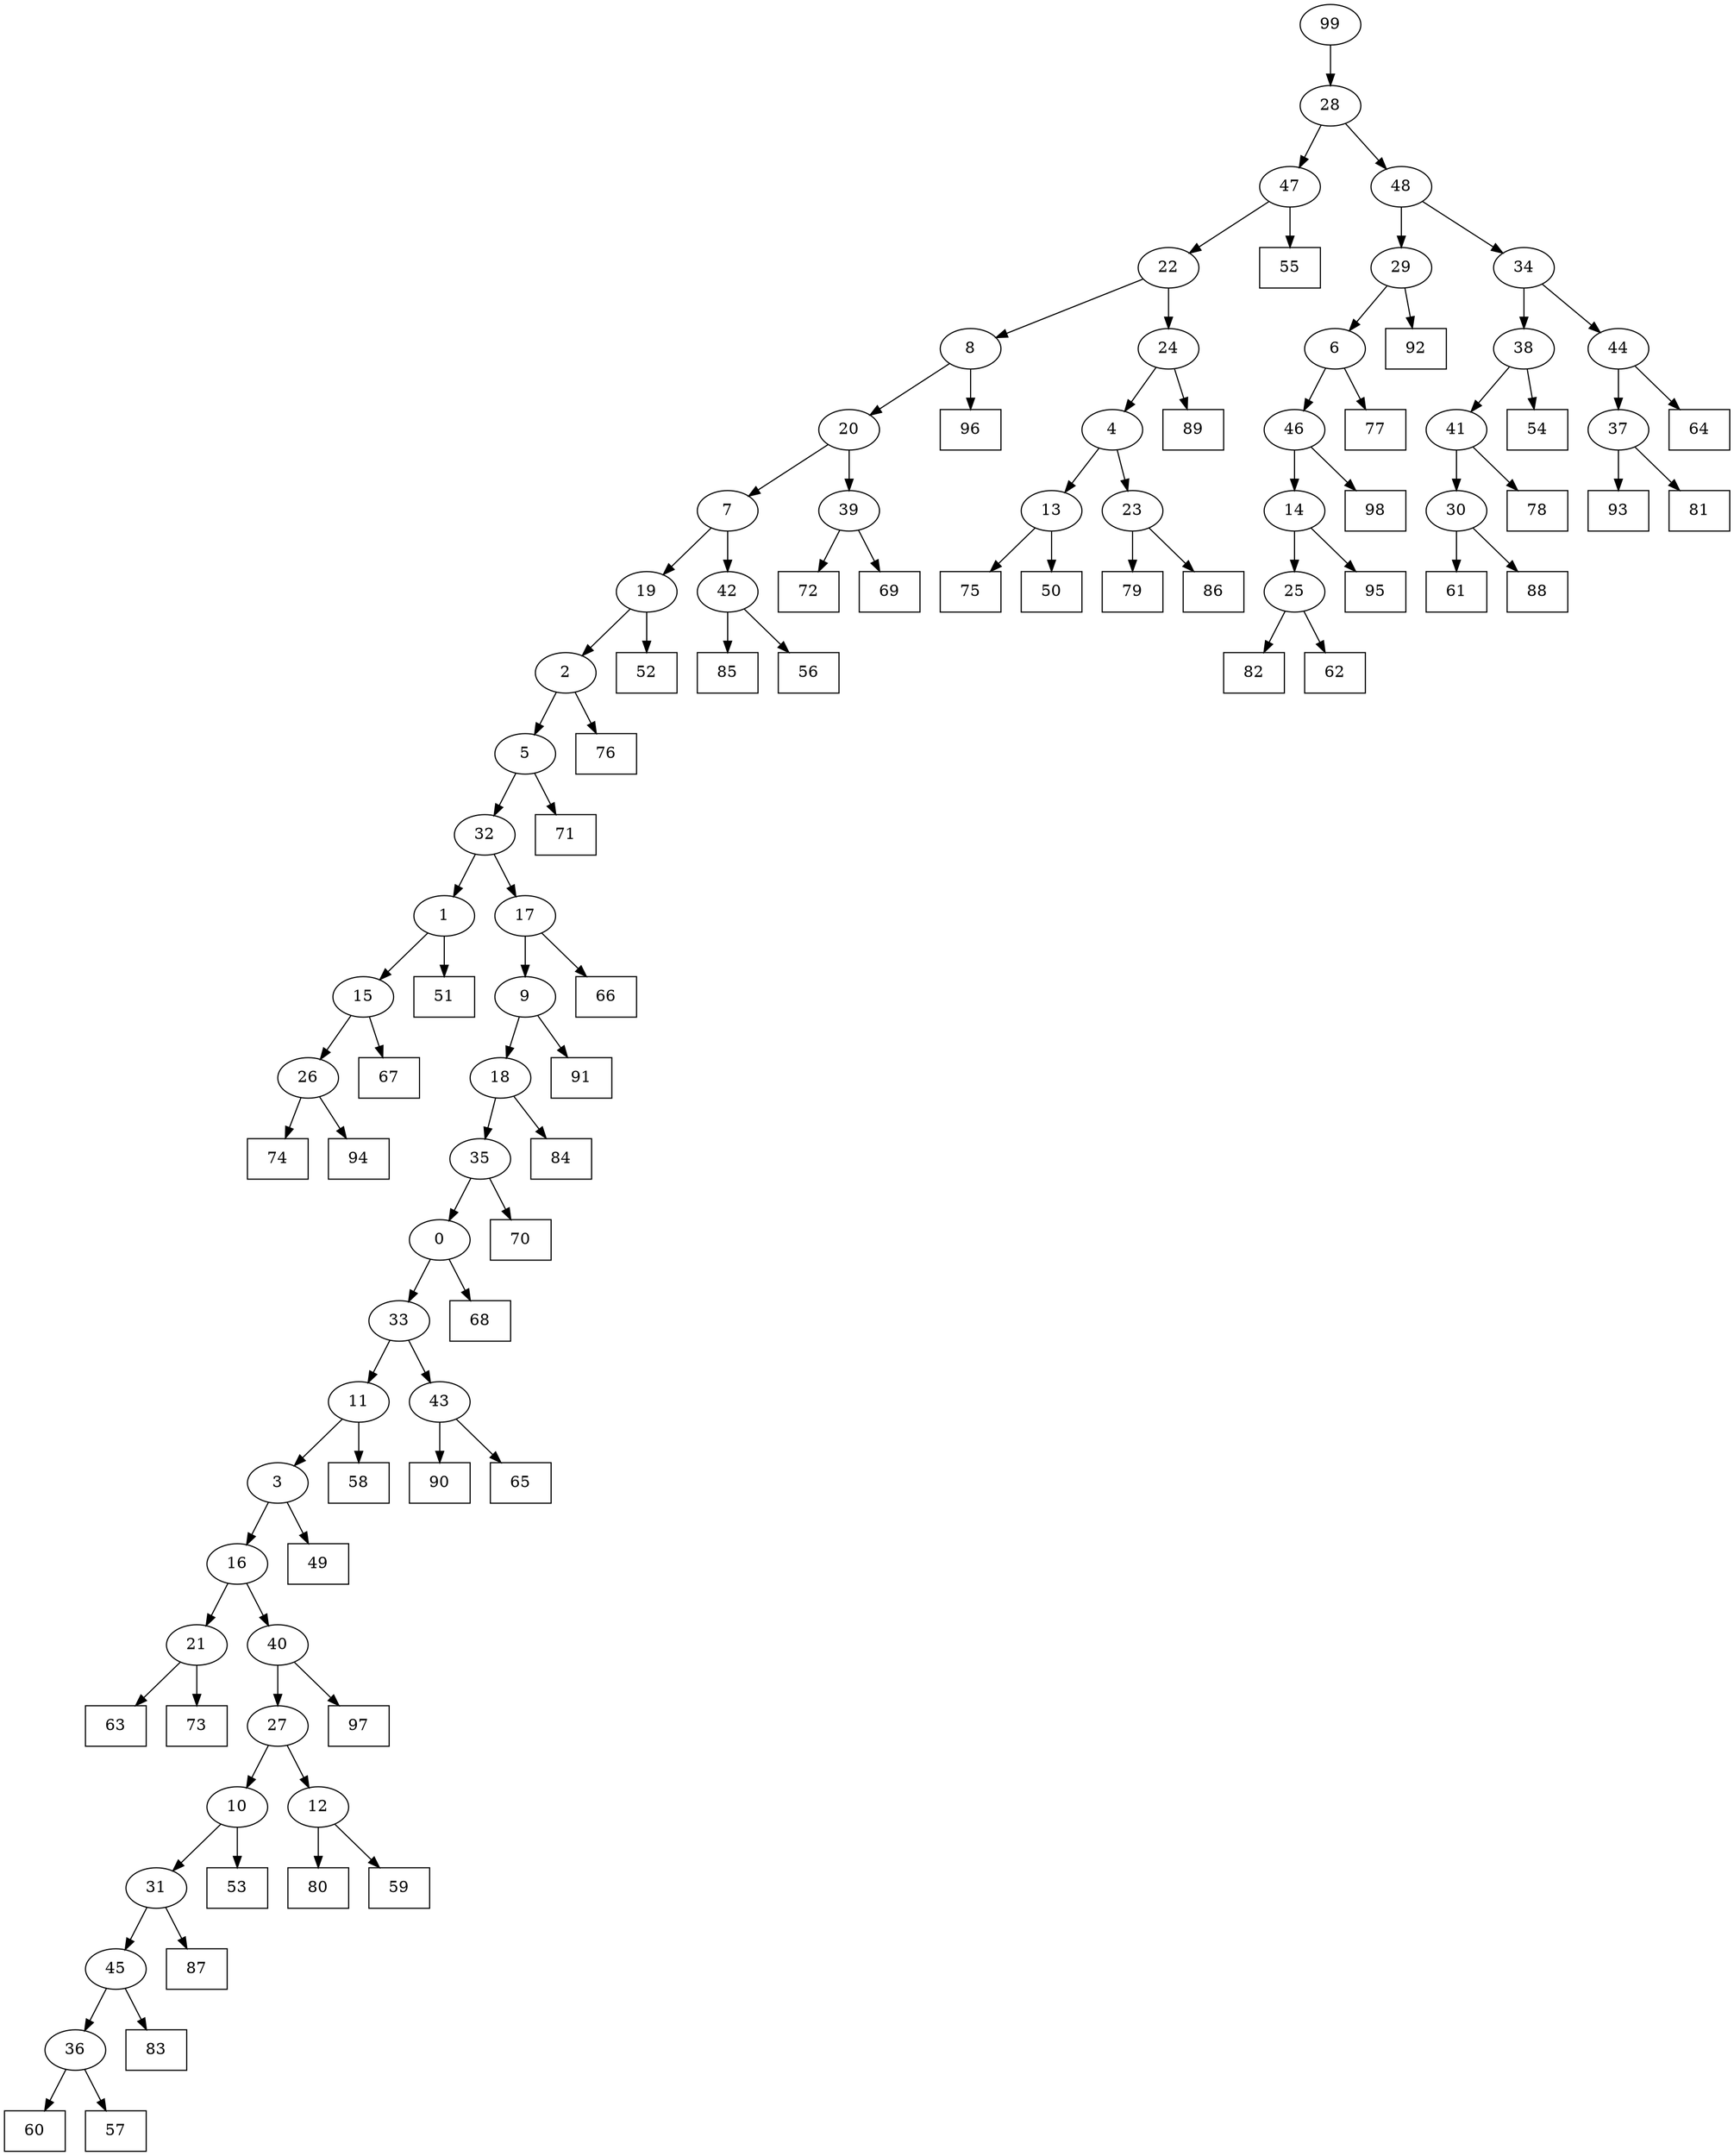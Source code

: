 digraph G {
0[label="0"];
1[label="1"];
2[label="2"];
3[label="3"];
4[label="4"];
5[label="5"];
6[label="6"];
7[label="7"];
8[label="8"];
9[label="9"];
10[label="10"];
11[label="11"];
12[label="12"];
13[label="13"];
14[label="14"];
15[label="15"];
16[label="16"];
17[label="17"];
18[label="18"];
19[label="19"];
20[label="20"];
21[label="21"];
22[label="22"];
23[label="23"];
24[label="24"];
25[label="25"];
26[label="26"];
27[label="27"];
28[label="28"];
29[label="29"];
30[label="30"];
31[label="31"];
32[label="32"];
33[label="33"];
34[label="34"];
35[label="35"];
36[label="36"];
37[label="37"];
38[label="38"];
39[label="39"];
40[label="40"];
41[label="41"];
42[label="42"];
43[label="43"];
44[label="44"];
45[label="45"];
46[label="46"];
47[label="47"];
48[label="48"];
49[shape=box,label="70"];
50[shape=box,label="98"];
51[shape=box,label="53"];
52[shape=box,label="93"];
53[shape=box,label="79"];
54[shape=box,label="75"];
55[shape=box,label="84"];
56[shape=box,label="76"];
57[shape=box,label="61"];
58[shape=box,label="83"];
59[shape=box,label="80"];
60[shape=box,label="92"];
61[shape=box,label="81"];
62[shape=box,label="86"];
63[shape=box,label="96"];
64[shape=box,label="66"];
65[shape=box,label="50"];
66[shape=box,label="60"];
67[shape=box,label="91"];
68[shape=box,label="63"];
69[shape=box,label="57"];
70[shape=box,label="74"];
71[shape=box,label="89"];
72[shape=box,label="82"];
73[shape=box,label="72"];
74[shape=box,label="90"];
75[shape=box,label="55"];
76[shape=box,label="58"];
77[shape=box,label="59"];
78[shape=box,label="49"];
79[shape=box,label="67"];
80[shape=box,label="85"];
81[shape=box,label="71"];
82[shape=box,label="54"];
83[shape=box,label="65"];
84[shape=box,label="73"];
85[shape=box,label="94"];
86[shape=box,label="68"];
87[shape=box,label="88"];
88[shape=box,label="95"];
89[shape=box,label="97"];
90[shape=box,label="56"];
91[shape=box,label="51"];
92[shape=box,label="87"];
93[shape=box,label="64"];
94[shape=box,label="69"];
95[shape=box,label="62"];
96[shape=box,label="77"];
97[shape=box,label="78"];
98[shape=box,label="52"];
99[label="99"];
2->56 ;
31->92 ;
39->73 ;
18->55 ;
24->71 ;
12->77 ;
17->64 ;
42->90 ;
3->78 ;
9->67 ;
22->24 ;
2->5 ;
5->81 ;
17->9 ;
26->85 ;
35->49 ;
8->63 ;
19->2 ;
22->8 ;
45->36 ;
36->66 ;
12->59 ;
8->20 ;
41->30 ;
44->37 ;
37->52 ;
43->83 ;
32->17 ;
34->44 ;
44->93 ;
16->21 ;
19->98 ;
38->82 ;
40->89 ;
30->57 ;
47->75 ;
28->47 ;
0->86 ;
24->4 ;
21->84 ;
6->46 ;
46->50 ;
11->76 ;
25->72 ;
15->79 ;
5->32 ;
7->42 ;
42->80 ;
47->22 ;
27->10 ;
10->51 ;
14->25 ;
41->97 ;
13->54 ;
18->35 ;
4->23 ;
23->62 ;
7->19 ;
20->7 ;
10->31 ;
4->13 ;
30->87 ;
32->1 ;
1->91 ;
13->65 ;
29->6 ;
6->96 ;
36->69 ;
20->39 ;
39->94 ;
37->61 ;
33->43 ;
48->29 ;
29->60 ;
45->58 ;
1->15 ;
15->26 ;
9->18 ;
46->14 ;
14->88 ;
23->53 ;
48->34 ;
34->38 ;
25->95 ;
35->0 ;
0->33 ;
21->68 ;
99->28 ;
28->48 ;
43->74 ;
38->41 ;
3->16 ;
16->40 ;
31->45 ;
33->11 ;
11->3 ;
26->70 ;
40->27 ;
27->12 ;
}
